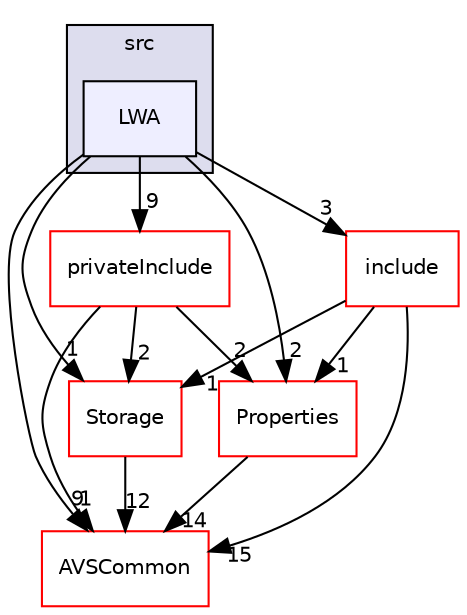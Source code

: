 digraph "/workplace/avs-device-sdk/core/Authorization/acsdkAuthorization/src/LWA" {
  compound=true
  node [ fontsize="10", fontname="Helvetica"];
  edge [ labelfontsize="10", labelfontname="Helvetica"];
  subgraph clusterdir_273668a2e5d00afeb7a6f40d714ffcad {
    graph [ bgcolor="#ddddee", pencolor="black", label="src" fontname="Helvetica", fontsize="10", URL="dir_273668a2e5d00afeb7a6f40d714ffcad.html"]
  dir_05f6be8e14b0e136d7bf33ba9d573b42 [shape=box, label="LWA", style="filled", fillcolor="#eeeeff", pencolor="black", URL="dir_05f6be8e14b0e136d7bf33ba9d573b42.html"];
  }
  dir_28a81a68eaf6073d1607ed4c38aa19d7 [shape=box label="privateInclude" fillcolor="white" style="filled" color="red" URL="dir_28a81a68eaf6073d1607ed4c38aa19d7.html"];
  dir_d29c5f5a2915d6c5388c9daae4f109c7 [shape=box label="Storage" fillcolor="white" style="filled" color="red" URL="dir_d29c5f5a2915d6c5388c9daae4f109c7.html"];
  dir_d6fb074bf6e6d2b2c934ba7c4ac2d610 [shape=box label="include" fillcolor="white" style="filled" color="red" URL="dir_d6fb074bf6e6d2b2c934ba7c4ac2d610.html"];
  dir_13e65effb2bde530b17b3d5eefcd0266 [shape=box label="AVSCommon" fillcolor="white" style="filled" color="red" URL="dir_13e65effb2bde530b17b3d5eefcd0266.html"];
  dir_72f2367c10fd2c46da13e851c6b1e25f [shape=box label="Properties" fillcolor="white" style="filled" color="red" URL="dir_72f2367c10fd2c46da13e851c6b1e25f.html"];
  dir_28a81a68eaf6073d1607ed4c38aa19d7->dir_d29c5f5a2915d6c5388c9daae4f109c7 [headlabel="2", labeldistance=1.5 headhref="dir_000579_000793.html"];
  dir_28a81a68eaf6073d1607ed4c38aa19d7->dir_13e65effb2bde530b17b3d5eefcd0266 [headlabel="1", labeldistance=1.5 headhref="dir_000579_000017.html"];
  dir_28a81a68eaf6073d1607ed4c38aa19d7->dir_72f2367c10fd2c46da13e851c6b1e25f [headlabel="2", labeldistance=1.5 headhref="dir_000579_000591.html"];
  dir_d29c5f5a2915d6c5388c9daae4f109c7->dir_13e65effb2bde530b17b3d5eefcd0266 [headlabel="12", labeldistance=1.5 headhref="dir_000793_000017.html"];
  dir_d6fb074bf6e6d2b2c934ba7c4ac2d610->dir_d29c5f5a2915d6c5388c9daae4f109c7 [headlabel="1", labeldistance=1.5 headhref="dir_000576_000793.html"];
  dir_d6fb074bf6e6d2b2c934ba7c4ac2d610->dir_13e65effb2bde530b17b3d5eefcd0266 [headlabel="15", labeldistance=1.5 headhref="dir_000576_000017.html"];
  dir_d6fb074bf6e6d2b2c934ba7c4ac2d610->dir_72f2367c10fd2c46da13e851c6b1e25f [headlabel="1", labeldistance=1.5 headhref="dir_000576_000591.html"];
  dir_72f2367c10fd2c46da13e851c6b1e25f->dir_13e65effb2bde530b17b3d5eefcd0266 [headlabel="14", labeldistance=1.5 headhref="dir_000591_000017.html"];
  dir_05f6be8e14b0e136d7bf33ba9d573b42->dir_28a81a68eaf6073d1607ed4c38aa19d7 [headlabel="9", labeldistance=1.5 headhref="dir_000598_000579.html"];
  dir_05f6be8e14b0e136d7bf33ba9d573b42->dir_d29c5f5a2915d6c5388c9daae4f109c7 [headlabel="1", labeldistance=1.5 headhref="dir_000598_000793.html"];
  dir_05f6be8e14b0e136d7bf33ba9d573b42->dir_d6fb074bf6e6d2b2c934ba7c4ac2d610 [headlabel="3", labeldistance=1.5 headhref="dir_000598_000576.html"];
  dir_05f6be8e14b0e136d7bf33ba9d573b42->dir_13e65effb2bde530b17b3d5eefcd0266 [headlabel="9", labeldistance=1.5 headhref="dir_000598_000017.html"];
  dir_05f6be8e14b0e136d7bf33ba9d573b42->dir_72f2367c10fd2c46da13e851c6b1e25f [headlabel="2", labeldistance=1.5 headhref="dir_000598_000591.html"];
}
